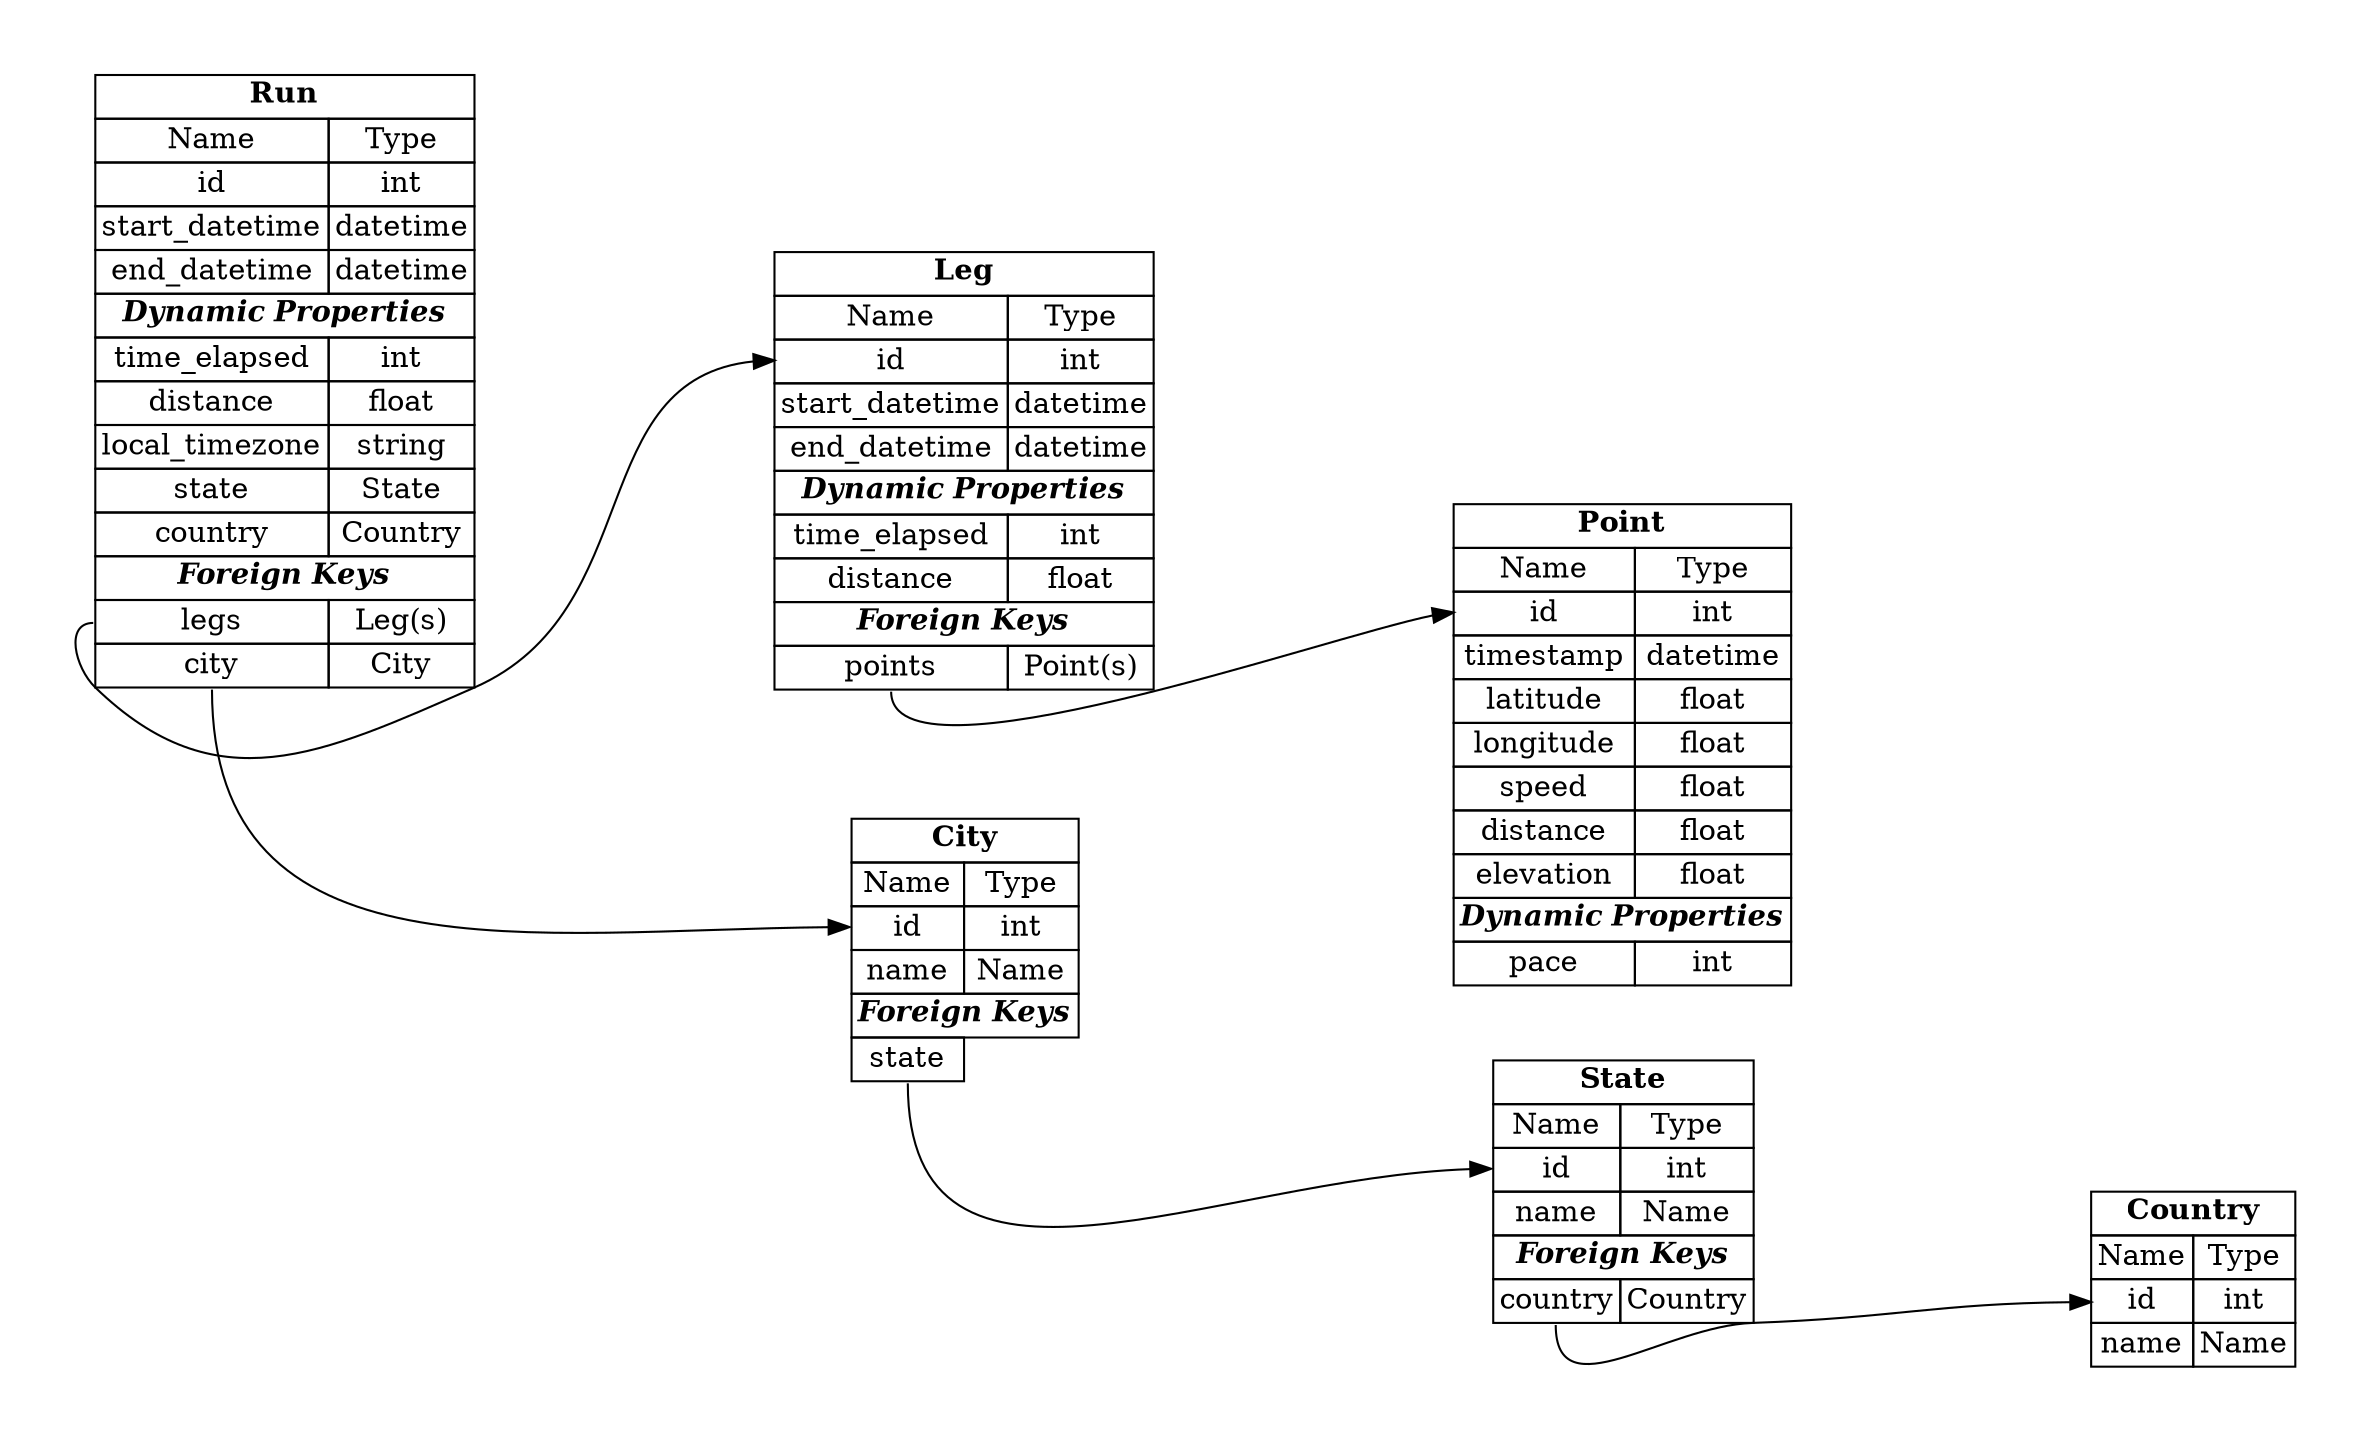 digraph {
    graph [pad="0.5", nodesep="0.5", ranksep="2"];
    node [shape=plain]
    rankdir=LR;


Run [label=<
<table border="0" cellborder="1" cellspacing="0">
  <tr><td colspan="2"><b>Run</b></td></tr>
  <tr><td port="#">Name</td><td>Type</td></tr>
  <tr><td port="id">id</td><td>int</td></tr>
  <tr><td port="#">start_datetime</td><td>datetime</td></tr>
  <tr><td port="#">end_datetime</td><td>datetime</td></tr>
  <tr><td colspan="2"><b><i>Dynamic Properties</i></b></td></tr>
  <tr><td port="#">time_elapsed</td><td>int</td></tr>
  <tr><td port="#">distance</td><td>float</td></tr>
  <tr><td port="#">local_timezone</td><td>string</td></tr>
  <tr><td port="#">state</td><td>State</td></tr>
  <tr><td port="#">country</td><td>Country</td></tr>
  <tr><td colspan="2"><b><i>Foreign Keys</i></b></td></tr>
  <tr><td port="legs_fk">legs</td><td>Leg(s)</td></tr>
  <tr><td port="city_fk">city</td><td>City</td></tr>

</table>>];


Leg [label=<
<table border="0" cellborder="1" cellspacing="0">
  <tr><td colspan="2"><b>Leg</b></td></tr>
  <tr><td port="#">Name</td><td>Type</td></tr>
  <tr><td port="id">id</td><td>int</td></tr>
  <tr><td port="#">start_datetime</td><td>datetime</td></tr>
  <tr><td port="#">end_datetime</td><td>datetime</td></tr>
  <tr><td colspan="2"><b><i>Dynamic Properties</i></b></td></tr>
  <tr><td port="#">time_elapsed</td><td>int</td></tr>
  <tr><td port="#">distance</td><td>float</td></tr>
  <tr><td colspan="2"><b><i>Foreign Keys</i></b></td></tr>
  <tr><td port="point_fk">points</td><td>Point(s)</td></tr>
</table>>];

City [label=<
<table border="0" cellborder="1" cellspacing="0">
  <tr><td colspan="2"><b>City</b></td></tr>
  <tr><td port="#">Name</td><td>Type</td></tr>
  <tr><td port="id">id</td><td>int</td></tr>
  <tr><td port="#">name</td><td>Name</td></tr>
  <tr><td colspan="2"><b><i>Foreign Keys</i></b></td></tr>
  <tr><td port="state_fk">state</td></tr>
</table>>];


State [label=<
<table border="0" cellborder="1" cellspacing="0">
  <tr><td colspan="2"><b>State</b></td></tr>
  <tr><td port="#">Name</td><td>Type</td></tr>
  <tr><td port="id">id</td><td>int</td></tr>
  <tr><td port="#">name</td><td>Name</td></tr>
  <tr><td colspan="2"><b><i>Foreign Keys</i></b></td></tr>
  <tr><td port="country_fk">country</td><td>Country</td></tr>
</table>>];


Country [label=<
<table border="0" cellborder="1" cellspacing="0">
  <tr><td colspan="2"><b>Country</b></td></tr>
  <tr><td port="#">Name</td><td>Type</td></tr>
  <tr><td port="id">id</td><td>int</td></tr>
  <tr><td port="#">name</td><td>Name</td></tr>
</table>>];



Point [label=<
<table border="0" cellborder="1" cellspacing="0">
  <tr><td colspan="2"><b>Point</b></td></tr>
  <tr><td port="#">Name</td><td>Type</td></tr>
  <tr><td port="id">id</td><td>int</td></tr>
  <tr><td port="#">timestamp</td><td>datetime</td></tr>
  <tr><td port="#">latitude</td><td>float</td></tr>
  <tr><td port="#">longitude</td><td>float</td></tr>
  <tr><td port="#">speed</td><td>float</td></tr>
  <tr><td port="#">distance</td><td>float</td></tr>
  <tr><td port="#">elevation</td><td>float</td></tr>
  <tr><td colspan="2"><b><i>Dynamic Properties</i></b></td></tr>
  <tr><td port="#">pace</td><td>int</td></tr>
</table>>];

Leg:point_fk -> Point:id;
Run:legs_fk -> Leg:id;
Run:city_fk -> City:id;
City:state_fk -> State:id;
State:country_fk -> Country:id;
}